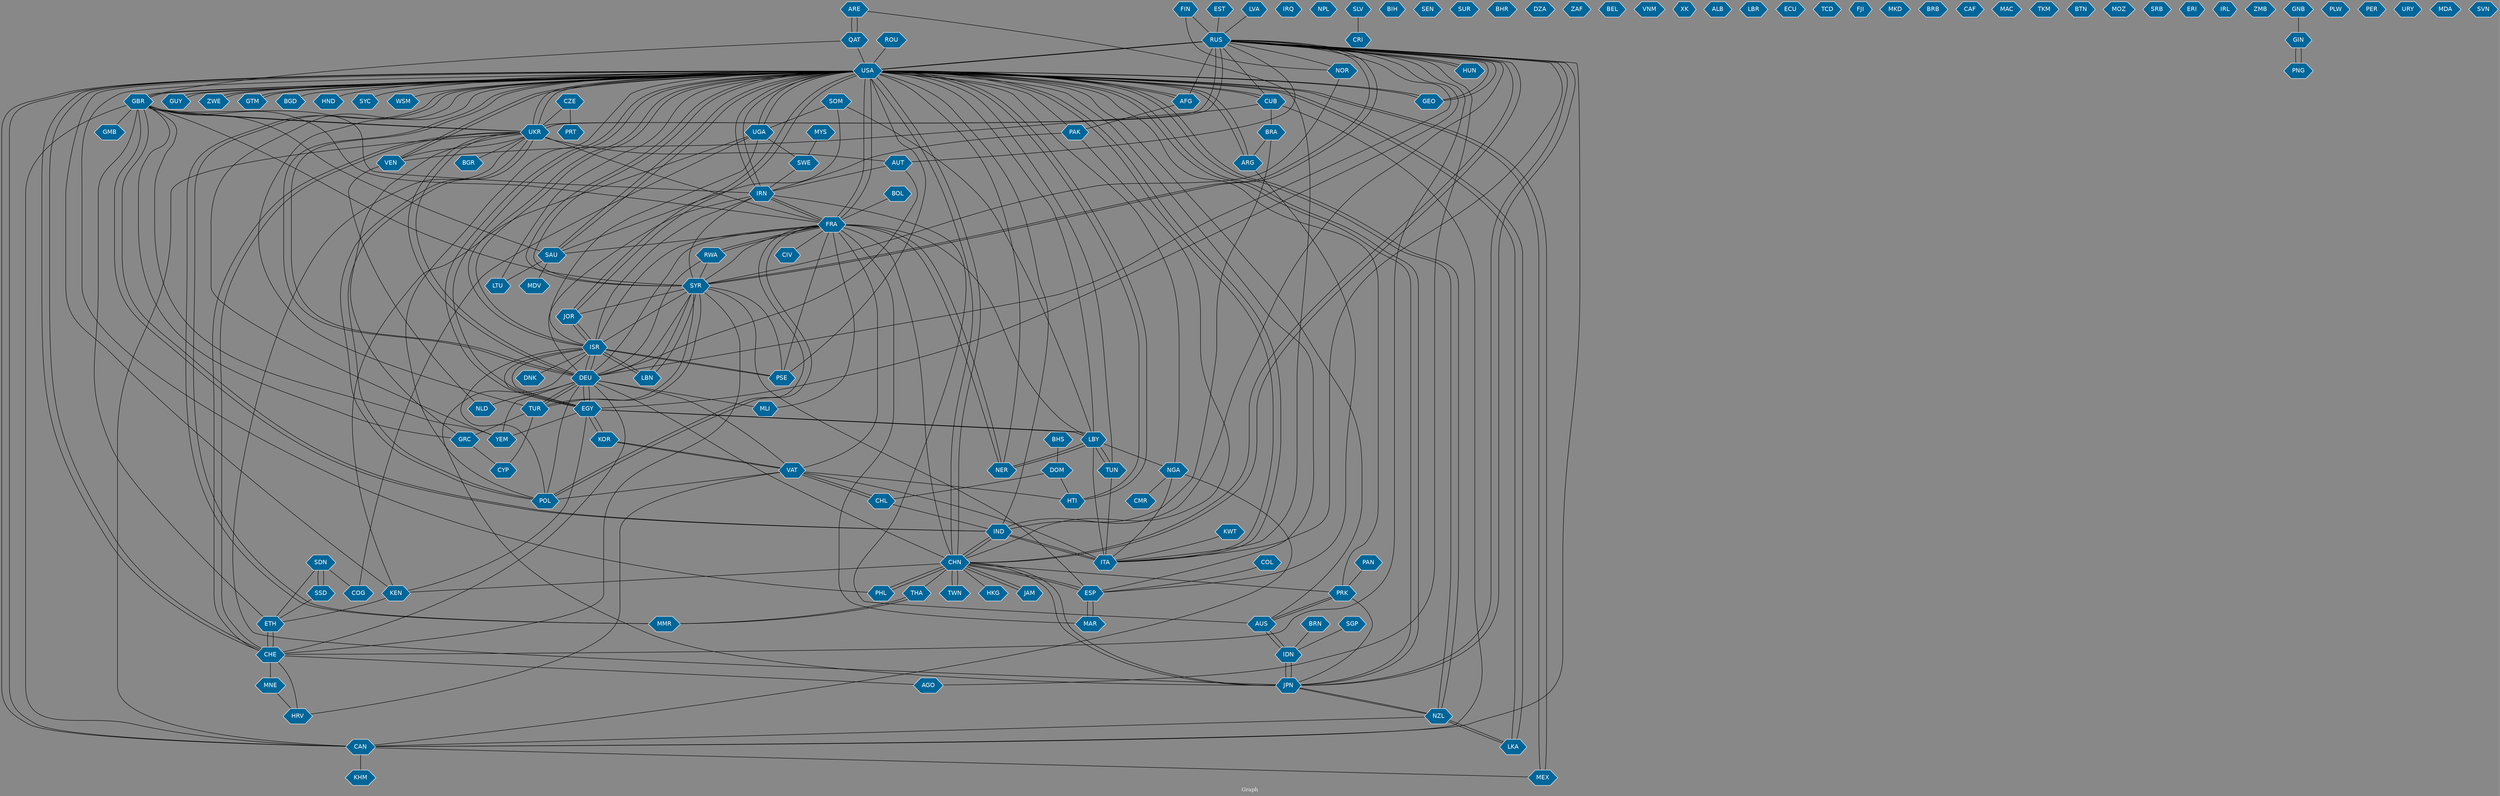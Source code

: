 // Countries together in item graph
graph {
	graph [bgcolor="#888888" fontcolor=white fontsize=12 label="Graph" outputorder=edgesfirst overlap=prism]
	node [color=white fillcolor="#006699" fontcolor=white fontname=Helvetica shape=hexagon style=filled]
	edge [arrowhead=open color=black fontcolor=white fontname=Courier fontsize=12]
		RUS [label=RUS]
		USA [label=USA]
		THA [label=THA]
		GBR [label=GBR]
		SYR [label=SYR]
		LBN [label=LBN]
		ISR [label=ISR]
		NGA [label=NGA]
		UKR [label=UKR]
		MLI [label=MLI]
		UGA [label=UGA]
		CHN [label=CHN]
		ESP [label=ESP]
		MAR [label=MAR]
		IRQ [label=IRQ]
		PAN [label=PAN]
		MNE [label=MNE]
		VAT [label=VAT]
		AUS [label=AUS]
		COL [label=COL]
		FRA [label=FRA]
		LBY [label=LBY]
		NER [label=NER]
		GUY [label=GUY]
		CHE [label=CHE]
		SDN [label=SDN]
		SSD [label=SSD]
		KHM [label=KHM]
		DEU [label=DEU]
		ZWE [label=ZWE]
		EGY [label=EGY]
		PHL [label=PHL]
		IND [label=IND]
		VEN [label=VEN]
		NPL [label=NPL]
		PSE [label=PSE]
		MEX [label=MEX]
		CHL [label=CHL]
		SLV [label=SLV]
		JPN [label=JPN]
		BIH [label=BIH]
		CAN [label=CAN]
		SAU [label=SAU]
		PAK [label=PAK]
		TUR [label=TUR]
		GTM [label=GTM]
		JAM [label=JAM]
		TUN [label=TUN]
		ITA [label=ITA]
		GRC [label=GRC]
		CUB [label=CUB]
		CYP [label=CYP]
		KEN [label=KEN]
		IRN [label=IRN]
		LKA [label=LKA]
		AFG [label=AFG]
		SEN [label=SEN]
		ARG [label=ARG]
		BRA [label=BRA]
		BGR [label=BGR]
		MYS [label=MYS]
		SUR [label=SUR]
		BHR [label=BHR]
		PRT [label=PRT]
		DZA [label=DZA]
		HTI [label=HTI]
		MMR [label=MMR]
		HRV [label=HRV]
		BRN [label=BRN]
		IDN [label=IDN]
		DNK [label=DNK]
		ZAF [label=ZAF]
		LTU [label=LTU]
		YEM [label=YEM]
		JOR [label=JOR]
		ETH [label=ETH]
		COG [label=COG]
		BEL [label=BEL]
		HUN [label=HUN]
		NOR [label=NOR]
		BGD [label=BGD]
		POL [label=POL]
		VNM [label=VNM]
		SOM [label=SOM]
		KOR [label=KOR]
		ARE [label=ARE]
		XK [label=XK]
		TWN [label=TWN]
		CZE [label=CZE]
		ALB [label=ALB]
		HKG [label=HKG]
		LBR [label=LBR]
		NLD [label=NLD]
		ECU [label=ECU]
		TCD [label=TCD]
		AUT [label=AUT]
		RWA [label=RWA]
		SWE [label=SWE]
		MDV [label=MDV]
		FJI [label=FJI]
		MKD [label=MKD]
		QAT [label=QAT]
		PRK [label=PRK]
		LVA [label=LVA]
		HND [label=HND]
		CIV [label=CIV]
		SYC [label=SYC]
		NZL [label=NZL]
		WSM [label=WSM]
		CMR [label=CMR]
		BRB [label=BRB]
		CAF [label=CAF]
		DOM [label=DOM]
		SGP [label=SGP]
		BOL [label=BOL]
		AGO [label=AGO]
		KWT [label=KWT]
		ROU [label=ROU]
		MAC [label=MAC]
		TKM [label=TKM]
		GEO [label=GEO]
		BTN [label=BTN]
		EST [label=EST]
		MOZ [label=MOZ]
		CRI [label=CRI]
		SRB [label=SRB]
		ERI [label=ERI]
		IRL [label=IRL]
		ZMB [label=ZMB]
		GMB [label=GMB]
		GIN [label=GIN]
		PNG [label=PNG]
		FIN [label=FIN]
		PLW [label=PLW]
		BHS [label=BHS]
		GNB [label=GNB]
		PER [label=PER]
		URY [label=URY]
		MDA [label=MDA]
		SVN [label=SVN]
			COL -- ESP [weight=1]
			TUR -- SYR [weight=1]
			SYR -- TUR [weight=1]
			VEN -- USA [weight=5]
			MLI -- FRA [weight=1]
			IRN -- USA [weight=6]
			RUS -- GEO [weight=1]
			SSD -- ETH [weight=1]
			CHE -- RUS [weight=1]
			FRA -- IRN [weight=1]
			DEU -- POL [weight=1]
			CAN -- USA [weight=4]
			GIN -- PNG [weight=1]
			ARG -- USA [weight=1]
			AFG -- RUS [weight=2]
			SWE -- IRN [weight=1]
			GRC -- CYP [weight=1]
			KOR -- VAT [weight=1]
			MNE -- HRV [weight=1]
			LKA -- NZL [weight=1]
			UGA -- COG [weight=1]
			RUS -- AUT [weight=1]
			DOM -- HTI [weight=1]
			SDN -- ETH [weight=1]
			ISR -- FRA [weight=1]
			LBY -- TUN [weight=1]
			TUR -- DEU [weight=1]
			CHN -- THA [weight=1]
			USA -- NZL [weight=1]
			DEU -- CHE [weight=1]
			CHE -- MNE [weight=1]
			ETH -- CHE [weight=3]
			FRA -- MAR [weight=2]
			UGA -- ISR [weight=2]
			NZL -- JPN [weight=1]
			ISR -- POL [weight=1]
			MAR -- ESP [weight=1]
			VAT -- POL [weight=1]
			USA -- LKA [weight=2]
			ARG -- ESP [weight=1]
			AFG -- USA [weight=5]
			IND -- GBR [weight=1]
			VAT -- HRV [weight=1]
			USA -- LBY [weight=1]
			LTU -- USA [weight=2]
			CHE -- USA [weight=1]
			ISR -- IRN [weight=3]
			MYS -- SWE [weight=1]
			CHN -- DEU [weight=2]
			SYR -- LBN [weight=3]
			IND -- CHN [weight=2]
			ARE -- ITA [weight=1]
			CHE -- ETH [weight=3]
			CHN -- PRK [weight=1]
			TUR -- CYP [weight=1]
			UKR -- AUT [weight=2]
			SDN -- SSD [weight=10]
			YEM -- DEU [weight=1]
			JPN -- CHN [weight=4]
			EST -- RUS [weight=1]
			PAK -- CHN [weight=1]
			GBR -- GRC [weight=1]
			SAU -- GBR [weight=1]
			TUR -- USA [weight=1]
			CHN -- ESP [weight=1]
			CHN -- KEN [weight=1]
			NER -- LBY [weight=1]
			DEU -- SYR [weight=1]
			IRN -- AUS [weight=1]
			JPN -- IDN [weight=1]
			JPN -- NZL [weight=1]
			USA -- UKR [weight=14]
			ISR -- LBN [weight=4]
			RUS -- CUB [weight=1]
			USA -- HTI [weight=4]
			SOM -- LBY [weight=1]
			ROU -- USA [weight=1]
			VAT -- CHL [weight=1]
			TWN -- CHN [weight=3]
			UKR -- VEN [weight=1]
			USA -- AFG [weight=9]
			DEU -- RUS [weight=1]
			JPN -- USA [weight=2]
			ITA -- USA [weight=1]
			ESP -- CHN [weight=1]
			CHN -- USA [weight=10]
			GTM -- USA [weight=1]
			AUS -- USA [weight=1]
			QAT -- USA [weight=1]
			LBN -- ISR [weight=2]
			UGA -- KEN [weight=1]
			KOR -- EGY [weight=2]
			VEN -- NLD [weight=1]
			EGY -- YEM [weight=1]
			QAT -- GBR [weight=1]
			QAT -- ARE [weight=1]
			KWT -- ITA [weight=1]
			LVA -- RUS [weight=1]
			FRA -- NER [weight=1]
			EGY -- ISR [weight=1]
			POL -- FRA [weight=1]
			GBR -- CAN [weight=1]
			FRA -- LBY [weight=1]
			FRA -- CIV [weight=1]
			UGA -- USA [weight=2]
			CHN -- IND [weight=2]
			EGY -- KEN [weight=1]
			CHN -- TWN [weight=3]
			NOR -- SYR [weight=1]
			TUN -- LBY [weight=1]
			USA -- GTM [weight=2]
			LBY -- NER [weight=1]
			SYR -- IRN [weight=1]
			USA -- SYR [weight=1]
			EGY -- KOR [weight=2]
			MMR -- THA [weight=1]
			IDN -- JPN [weight=1]
			NER -- FRA [weight=1]
			RWA -- FRA [weight=1]
			DEU -- RWA [weight=1]
			JPN -- PRK [weight=1]
			EGY -- USA [weight=1]
			DEU -- EGY [weight=2]
			USA -- DEU [weight=3]
			FRA -- SAU [weight=1]
			GBR -- IND [weight=1]
			FIN -- NOR [weight=1]
			CHN -- JPN [weight=2]
			USA -- IRN [weight=2]
			TUN -- ITA [weight=1]
			UGA -- SWE [weight=1]
			CAN -- MEX [weight=3]
			UKR -- USA [weight=14]
			USA -- RUS [weight=6]
			KEN -- ETH [weight=1]
			PSE -- ISR [weight=2]
			JPN -- ISR [weight=2]
			LBN -- SYR [weight=3]
			ISR -- USA [weight=1]
			GRC -- UKR [weight=1]
			USA -- HND [weight=1]
			RUS -- HUN [weight=1]
			DEU -- USA [weight=4]
			LBY -- NGA [weight=1]
			USA -- ESP [weight=1]
			NGA -- CAN [weight=1]
			FIN -- RUS [weight=1]
			VAT -- FRA [weight=1]
			SDN -- COG [weight=1]
			PSE -- USA [weight=1]
			SYR -- GBR [weight=1]
			AUS -- PRK [weight=1]
			AUS -- IDN [weight=4]
			SGP -- IDN [weight=3]
			KEN -- USA [weight=1]
			CHL -- VAT [weight=1]
			TUN -- USA [weight=1]
			BRN -- IDN [weight=2]
			IDN -- AUS [weight=2]
			SYR -- RUS [weight=3]
			LBY -- ITA [weight=1]
			FRA -- USA [weight=5]
			DEU -- FRA [weight=2]
			PSE -- FRA [weight=1]
			ISR -- PSE [weight=4]
			ARE -- QAT [weight=1]
			ESP -- SYR [weight=1]
			FRA -- GBR [weight=3]
			PAK -- USA [weight=3]
			USA -- GEO [weight=1]
			NZL -- LKA [weight=1]
			RUS -- AGO [weight=1]
			UKR -- JPN [weight=1]
			UKR -- POL [weight=1]
			USA -- NGA [weight=1]
			SYR -- USA [weight=8]
			GUY -- USA [weight=2]
			AUT -- IRN [weight=1]
			UKR -- DEU [weight=3]
			CHN -- FRA [weight=1]
			ITA -- IND [weight=6]
			VAT -- HTI [weight=1]
			UKR -- BGR [weight=1]
			USA -- MMR [weight=1]
			PSE -- SYR [weight=1]
			UKR -- CHE [weight=2]
			JAM -- CHN [weight=2]
			HTI -- USA [weight=3]
			SYR -- JOR [weight=3]
			SOM -- SAU [weight=1]
			USA -- NER [weight=1]
			UKR -- GBR [weight=3]
			DEU -- NLD [weight=2]
			FRA -- SYR [weight=2]
			MEX -- USA [weight=4]
			USA -- BGD [weight=1]
			NZL -- USA [weight=1]
			PRK -- AUS [weight=2]
			USA -- JPN [weight=3]
			USA -- MEX [weight=8]
			CHE -- HRV [weight=1]
			RWA -- SYR [weight=1]
			CHN -- PHL [weight=3]
			PHL -- CHN [weight=3]
			CZE -- PRT [weight=1]
			RUS -- UKR [weight=21]
			MMR -- USA [weight=2]
			USA -- FRA [weight=8]
			IND -- ITA [weight=1]
			SOM -- UGA [weight=1]
			CAN -- KHM [weight=2]
			USA -- GUY [weight=1]
			DEU -- AUT [weight=1]
			VAT -- KOR [weight=1]
			SYR -- CHE [weight=2]
			LBY -- EGY [weight=2]
			TUR -- GRC [weight=1]
			EGY -- LBY [weight=1]
			ITA -- RUS [weight=1]
			NGA -- CMR [weight=1]
			CUB -- BRA [weight=1]
			SAU -- MDV [weight=1]
			LKA -- USA [weight=3]
			CZE -- UKR [weight=1]
			USA -- ARG [weight=2]
			GBR -- USA [weight=3]
			USA -- ZWE [weight=3]
			DEU -- ISR [weight=2]
			SAU -- LTU [weight=1]
			GEO -- RUS [weight=1]
			CUB -- VEN [weight=1]
			USA -- PRK [weight=3]
			DEU -- IRN [weight=1]
			USA -- ISR [weight=1]
			ISR -- DNK [weight=1]
			DEU -- UKR [weight=1]
			CAN -- RUS [weight=1]
			ISR -- JOR [weight=2]
			UKR -- RUS [weight=15]
			USA -- UGA [weight=2]
			ISR -- DEU [weight=1]
			USA -- CAN [weight=2]
			RUS -- JPN [weight=1]
			RUS -- SYR [weight=6]
			USA -- EGY [weight=1]
			ISR -- SYR [weight=3]
			EGY -- RUS [weight=1]
			ITA -- VAT [weight=1]
			BHS -- DOM [weight=1]
			THA -- MMR [weight=1]
			NZL -- CAN [weight=1]
			EGY -- DEU [weight=1]
			UKR -- CAN [weight=2]
			PAK -- IRN [weight=1]
			CUB -- CAN [weight=3]
			GEO -- USA [weight=1]
			USA -- POL [weight=1]
			ETH -- GBR [weight=2]
			FRA -- POL [weight=1]
			BOL -- FRA [weight=1]
			HUN -- RUS [weight=1]
			USA -- SAU [weight=2]
			IND -- RUS [weight=2]
			DOM -- CHL [weight=1]
			USA -- JOR [weight=1]
			USA -- CHE [weight=1]
			SLV -- CRI [weight=1]
			YEM -- GBR [weight=1]
			DEU -- TUR [weight=1]
			GBR -- UKR [weight=1]
			IRN -- GBR [weight=1]
			USA -- PHL [weight=2]
			YEM -- USA [weight=1]
			JOR -- ISR [weight=1]
			CHN -- JAM [weight=1]
			CHN -- RUS [weight=4]
			RUS -- USA [weight=16]
			CHE -- UKR [weight=2]
			USA -- CUB [weight=4]
			JPN -- RUS [weight=1]
			ZWE -- USA [weight=5]
			IRN -- FRA [weight=1]
			USA -- VEN [weight=2]
			CUB -- USA [weight=4]
			USA -- WSM [weight=2]
			CHL -- IND [weight=1]
			USA -- ITA [weight=3]
			PNG -- GIN [weight=1]
			VAT -- DEU [weight=1]
			USA -- CHN [weight=8]
			ESP -- MAR [weight=1]
			POL -- UKR [weight=1]
			JOR -- USA [weight=1]
			RUS -- NOR [weight=1]
			CHE -- AGO [weight=1]
			ISR -- EGY [weight=1]
			PAN -- PRK [weight=1]
			BRA -- ARG [weight=1]
			USA -- SYC [weight=3]
			FRA -- RWA [weight=1]
			SSD -- SDN [weight=5]
			USA -- GBR [weight=7]
			FRA -- UKR [weight=3]
			NGA -- ITA [weight=1]
			RUS -- CHN [weight=1]
			AFG -- PAK [weight=1]
			GBR -- GMB [weight=1]
			IND -- USA [weight=4]
			GNB -- GIN [weight=1]
			SAU -- USA [weight=1]
			BRA -- IND [weight=1]
			CHN -- HKG [weight=1]
			DEU -- MLI [weight=2]
}